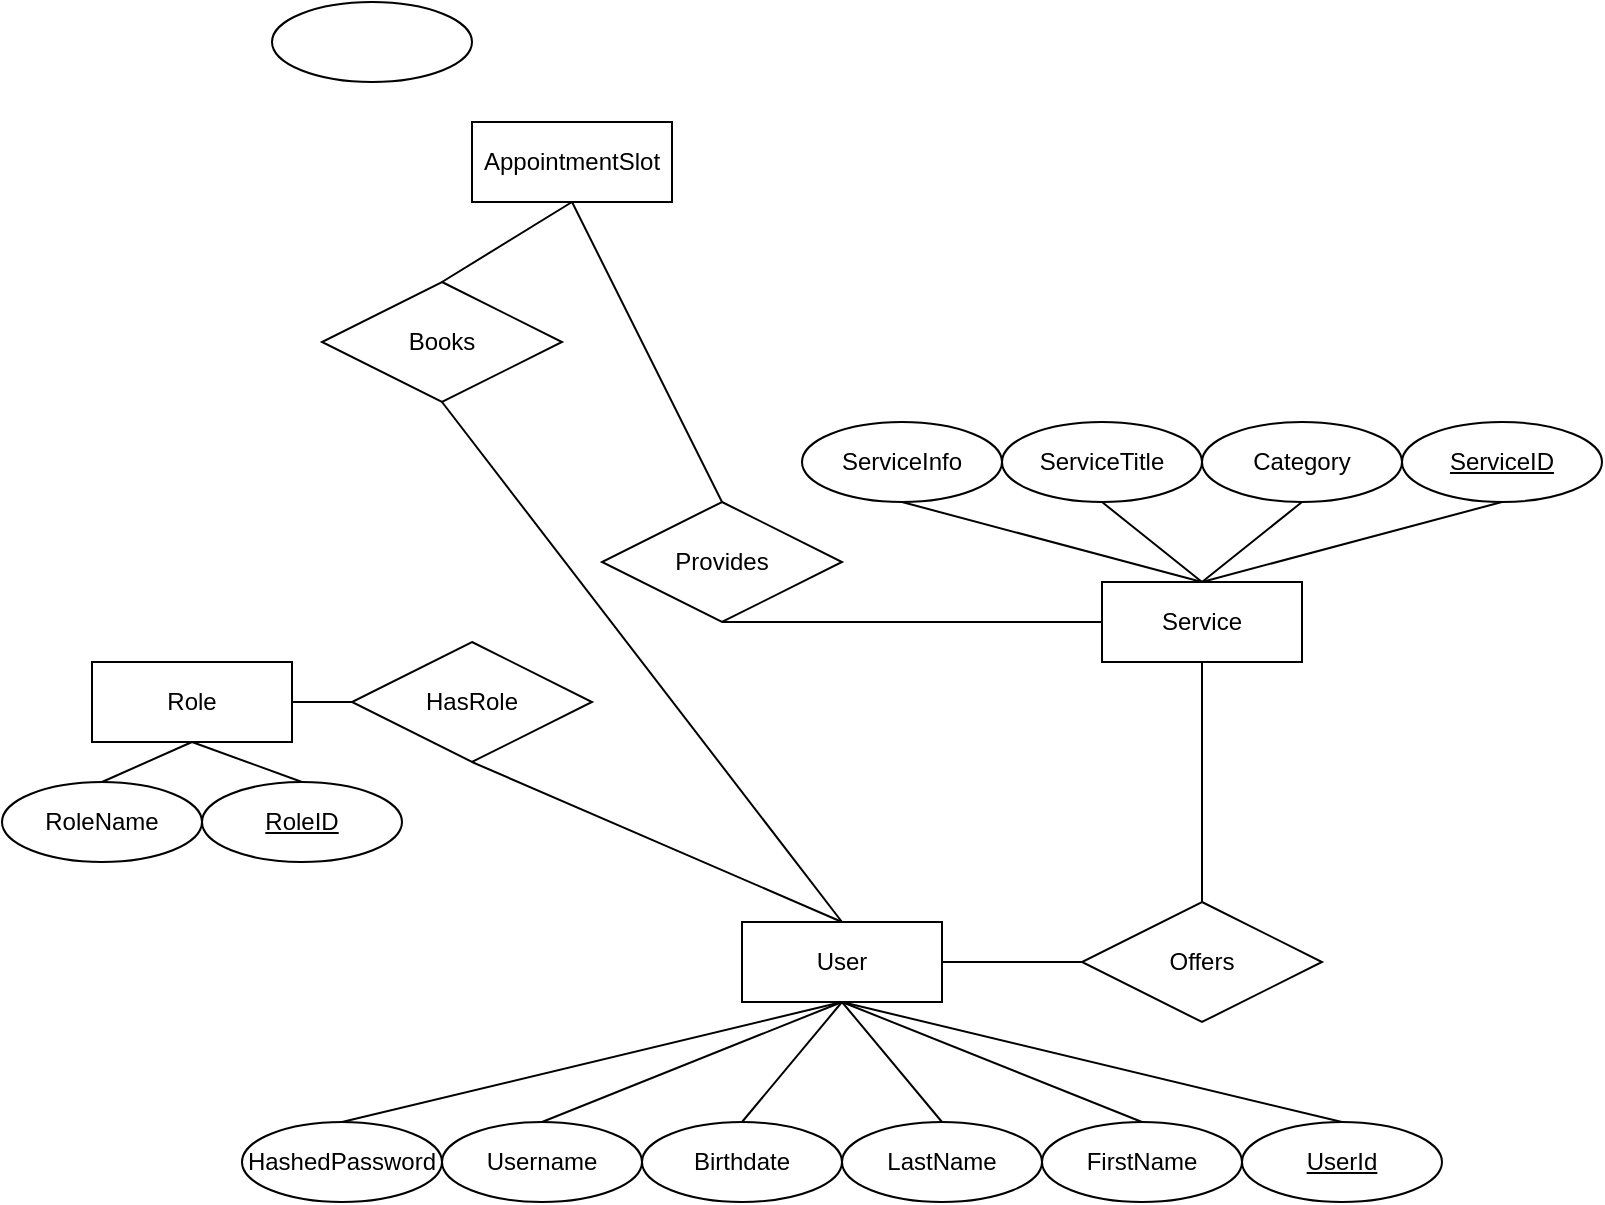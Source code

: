 <mxfile version="22.0.2" type="device">
  <diagram name="Page-1" id="R-vtYA2fxaq1COLgrQGK">
    <mxGraphModel dx="1217" dy="-599" grid="1" gridSize="10" guides="1" tooltips="1" connect="1" arrows="1" fold="1" page="1" pageScale="1" pageWidth="850" pageHeight="1100" math="0" shadow="0">
      <root>
        <mxCell id="0" />
        <mxCell id="1" parent="0" />
        <mxCell id="kdftYnHSVsV1p3vMMBTJ-1" value="User" style="whiteSpace=wrap;html=1;align=center;" vertex="1" parent="1">
          <mxGeometry x="375" y="1960" width="100" height="40" as="geometry" />
        </mxCell>
        <mxCell id="kdftYnHSVsV1p3vMMBTJ-2" value="Username" style="ellipse;whiteSpace=wrap;html=1;align=center;" vertex="1" parent="1">
          <mxGeometry x="225" y="2060" width="100" height="40" as="geometry" />
        </mxCell>
        <mxCell id="kdftYnHSVsV1p3vMMBTJ-3" value="FirstName" style="ellipse;whiteSpace=wrap;html=1;align=center;" vertex="1" parent="1">
          <mxGeometry x="525" y="2060" width="100" height="40" as="geometry" />
        </mxCell>
        <mxCell id="kdftYnHSVsV1p3vMMBTJ-4" value="LastName" style="ellipse;whiteSpace=wrap;html=1;align=center;" vertex="1" parent="1">
          <mxGeometry x="425" y="2060" width="100" height="40" as="geometry" />
        </mxCell>
        <mxCell id="kdftYnHSVsV1p3vMMBTJ-5" value="Birthdate" style="ellipse;whiteSpace=wrap;html=1;align=center;" vertex="1" parent="1">
          <mxGeometry x="325" y="2060" width="100" height="40" as="geometry" />
        </mxCell>
        <mxCell id="kdftYnHSVsV1p3vMMBTJ-6" value="HashedPassword" style="ellipse;whiteSpace=wrap;html=1;align=center;" vertex="1" parent="1">
          <mxGeometry x="125" y="2060" width="100" height="40" as="geometry" />
        </mxCell>
        <mxCell id="kdftYnHSVsV1p3vMMBTJ-7" value="UserId" style="ellipse;whiteSpace=wrap;html=1;align=center;fontStyle=4;" vertex="1" parent="1">
          <mxGeometry x="625" y="2060" width="100" height="40" as="geometry" />
        </mxCell>
        <mxCell id="kdftYnHSVsV1p3vMMBTJ-9" value="" style="endArrow=none;html=1;rounded=0;entryX=0.5;entryY=1;entryDx=0;entryDy=0;exitX=0.5;exitY=0;exitDx=0;exitDy=0;" edge="1" parent="1" source="kdftYnHSVsV1p3vMMBTJ-6" target="kdftYnHSVsV1p3vMMBTJ-1">
          <mxGeometry relative="1" as="geometry">
            <mxPoint x="365" y="2010" as="sourcePoint" />
            <mxPoint x="525" y="2010" as="targetPoint" />
          </mxGeometry>
        </mxCell>
        <mxCell id="kdftYnHSVsV1p3vMMBTJ-10" value="" style="endArrow=none;html=1;rounded=0;entryX=0.5;entryY=1;entryDx=0;entryDy=0;exitX=0.5;exitY=0;exitDx=0;exitDy=0;" edge="1" parent="1" source="kdftYnHSVsV1p3vMMBTJ-2" target="kdftYnHSVsV1p3vMMBTJ-1">
          <mxGeometry relative="1" as="geometry">
            <mxPoint x="365" y="2010" as="sourcePoint" />
            <mxPoint x="525" y="2010" as="targetPoint" />
          </mxGeometry>
        </mxCell>
        <mxCell id="kdftYnHSVsV1p3vMMBTJ-11" value="Role" style="whiteSpace=wrap;html=1;align=center;" vertex="1" parent="1">
          <mxGeometry x="50" y="1830" width="100" height="40" as="geometry" />
        </mxCell>
        <mxCell id="kdftYnHSVsV1p3vMMBTJ-12" value="RoleName" style="ellipse;whiteSpace=wrap;html=1;align=center;" vertex="1" parent="1">
          <mxGeometry x="5" y="1890" width="100" height="40" as="geometry" />
        </mxCell>
        <mxCell id="kdftYnHSVsV1p3vMMBTJ-13" value="RoleID" style="ellipse;whiteSpace=wrap;html=1;align=center;fontStyle=4;" vertex="1" parent="1">
          <mxGeometry x="105" y="1890" width="100" height="40" as="geometry" />
        </mxCell>
        <mxCell id="kdftYnHSVsV1p3vMMBTJ-14" value="HasRole" style="shape=rhombus;perimeter=rhombusPerimeter;whiteSpace=wrap;html=1;align=center;" vertex="1" parent="1">
          <mxGeometry x="180" y="1820" width="120" height="60" as="geometry" />
        </mxCell>
        <mxCell id="kdftYnHSVsV1p3vMMBTJ-15" value="" style="endArrow=none;html=1;rounded=0;exitX=0.5;exitY=1;exitDx=0;exitDy=0;entryX=0.5;entryY=0;entryDx=0;entryDy=0;" edge="1" parent="1" source="kdftYnHSVsV1p3vMMBTJ-14" target="kdftYnHSVsV1p3vMMBTJ-1">
          <mxGeometry relative="1" as="geometry">
            <mxPoint x="365" y="2010" as="sourcePoint" />
            <mxPoint x="525" y="2010" as="targetPoint" />
          </mxGeometry>
        </mxCell>
        <mxCell id="kdftYnHSVsV1p3vMMBTJ-16" value="" style="endArrow=none;html=1;rounded=0;entryX=0;entryY=0.5;entryDx=0;entryDy=0;exitX=1;exitY=0.5;exitDx=0;exitDy=0;" edge="1" parent="1" source="kdftYnHSVsV1p3vMMBTJ-11" target="kdftYnHSVsV1p3vMMBTJ-14">
          <mxGeometry relative="1" as="geometry">
            <mxPoint x="365" y="2010" as="sourcePoint" />
            <mxPoint x="525" y="2010" as="targetPoint" />
          </mxGeometry>
        </mxCell>
        <mxCell id="kdftYnHSVsV1p3vMMBTJ-17" value="Service" style="whiteSpace=wrap;html=1;align=center;" vertex="1" parent="1">
          <mxGeometry x="555" y="1790" width="100" height="40" as="geometry" />
        </mxCell>
        <mxCell id="kdftYnHSVsV1p3vMMBTJ-18" value="ServiceInfo" style="ellipse;whiteSpace=wrap;html=1;align=center;" vertex="1" parent="1">
          <mxGeometry x="405" y="1710" width="100" height="40" as="geometry" />
        </mxCell>
        <mxCell id="kdftYnHSVsV1p3vMMBTJ-19" value="ServiceTitle" style="ellipse;whiteSpace=wrap;html=1;align=center;" vertex="1" parent="1">
          <mxGeometry x="505" y="1710" width="100" height="40" as="geometry" />
        </mxCell>
        <mxCell id="kdftYnHSVsV1p3vMMBTJ-20" value="Category" style="ellipse;whiteSpace=wrap;html=1;align=center;" vertex="1" parent="1">
          <mxGeometry x="605" y="1710" width="100" height="40" as="geometry" />
        </mxCell>
        <mxCell id="kdftYnHSVsV1p3vMMBTJ-21" value="ServiceID" style="ellipse;whiteSpace=wrap;html=1;align=center;fontStyle=4;" vertex="1" parent="1">
          <mxGeometry x="705" y="1710" width="100" height="40" as="geometry" />
        </mxCell>
        <mxCell id="kdftYnHSVsV1p3vMMBTJ-22" value="" style="endArrow=none;html=1;rounded=0;entryX=0.5;entryY=0;entryDx=0;entryDy=0;exitX=0.5;exitY=1;exitDx=0;exitDy=0;" edge="1" parent="1" source="kdftYnHSVsV1p3vMMBTJ-18" target="kdftYnHSVsV1p3vMMBTJ-17">
          <mxGeometry relative="1" as="geometry">
            <mxPoint x="345" y="1930" as="sourcePoint" />
            <mxPoint x="505" y="1930" as="targetPoint" />
          </mxGeometry>
        </mxCell>
        <mxCell id="kdftYnHSVsV1p3vMMBTJ-23" value="" style="endArrow=none;html=1;rounded=0;entryX=0.5;entryY=0;entryDx=0;entryDy=0;exitX=0.5;exitY=1;exitDx=0;exitDy=0;" edge="1" parent="1" source="kdftYnHSVsV1p3vMMBTJ-19" target="kdftYnHSVsV1p3vMMBTJ-17">
          <mxGeometry relative="1" as="geometry">
            <mxPoint x="345" y="1930" as="sourcePoint" />
            <mxPoint x="505" y="1930" as="targetPoint" />
          </mxGeometry>
        </mxCell>
        <mxCell id="kdftYnHSVsV1p3vMMBTJ-24" value="" style="endArrow=none;html=1;rounded=0;entryX=0.5;entryY=0;entryDx=0;entryDy=0;exitX=0.5;exitY=1;exitDx=0;exitDy=0;" edge="1" parent="1" source="kdftYnHSVsV1p3vMMBTJ-20" target="kdftYnHSVsV1p3vMMBTJ-17">
          <mxGeometry relative="1" as="geometry">
            <mxPoint x="345" y="1930" as="sourcePoint" />
            <mxPoint x="505" y="1930" as="targetPoint" />
          </mxGeometry>
        </mxCell>
        <mxCell id="kdftYnHSVsV1p3vMMBTJ-25" value="" style="endArrow=none;html=1;rounded=0;entryX=0.5;entryY=1;entryDx=0;entryDy=0;exitX=0.5;exitY=0;exitDx=0;exitDy=0;" edge="1" parent="1" source="kdftYnHSVsV1p3vMMBTJ-17" target="kdftYnHSVsV1p3vMMBTJ-21">
          <mxGeometry relative="1" as="geometry">
            <mxPoint x="345" y="1930" as="sourcePoint" />
            <mxPoint x="505" y="1930" as="targetPoint" />
          </mxGeometry>
        </mxCell>
        <mxCell id="kdftYnHSVsV1p3vMMBTJ-26" value="" style="endArrow=none;html=1;rounded=0;entryX=0.5;entryY=0;entryDx=0;entryDy=0;exitX=0.5;exitY=1;exitDx=0;exitDy=0;" edge="1" parent="1" source="kdftYnHSVsV1p3vMMBTJ-1" target="kdftYnHSVsV1p3vMMBTJ-5">
          <mxGeometry relative="1" as="geometry">
            <mxPoint x="345" y="1930" as="sourcePoint" />
            <mxPoint x="505" y="1930" as="targetPoint" />
          </mxGeometry>
        </mxCell>
        <mxCell id="kdftYnHSVsV1p3vMMBTJ-27" value="" style="endArrow=none;html=1;rounded=0;entryX=0.5;entryY=0;entryDx=0;entryDy=0;exitX=0.5;exitY=1;exitDx=0;exitDy=0;" edge="1" parent="1" source="kdftYnHSVsV1p3vMMBTJ-1" target="kdftYnHSVsV1p3vMMBTJ-4">
          <mxGeometry relative="1" as="geometry">
            <mxPoint x="345" y="1930" as="sourcePoint" />
            <mxPoint x="505" y="1930" as="targetPoint" />
          </mxGeometry>
        </mxCell>
        <mxCell id="kdftYnHSVsV1p3vMMBTJ-28" value="" style="endArrow=none;html=1;rounded=0;entryX=0.5;entryY=0;entryDx=0;entryDy=0;exitX=0.5;exitY=1;exitDx=0;exitDy=0;" edge="1" parent="1" source="kdftYnHSVsV1p3vMMBTJ-1" target="kdftYnHSVsV1p3vMMBTJ-3">
          <mxGeometry relative="1" as="geometry">
            <mxPoint x="345" y="1930" as="sourcePoint" />
            <mxPoint x="505" y="1930" as="targetPoint" />
          </mxGeometry>
        </mxCell>
        <mxCell id="kdftYnHSVsV1p3vMMBTJ-29" value="" style="endArrow=none;html=1;rounded=0;entryX=0.5;entryY=0;entryDx=0;entryDy=0;exitX=0.5;exitY=1;exitDx=0;exitDy=0;" edge="1" parent="1" source="kdftYnHSVsV1p3vMMBTJ-1" target="kdftYnHSVsV1p3vMMBTJ-7">
          <mxGeometry relative="1" as="geometry">
            <mxPoint x="345" y="1930" as="sourcePoint" />
            <mxPoint x="505" y="1930" as="targetPoint" />
          </mxGeometry>
        </mxCell>
        <mxCell id="kdftYnHSVsV1p3vMMBTJ-30" value="Offers" style="shape=rhombus;perimeter=rhombusPerimeter;whiteSpace=wrap;html=1;align=center;" vertex="1" parent="1">
          <mxGeometry x="545" y="1950" width="120" height="60" as="geometry" />
        </mxCell>
        <mxCell id="kdftYnHSVsV1p3vMMBTJ-31" value="" style="endArrow=none;html=1;rounded=0;entryX=0;entryY=0.5;entryDx=0;entryDy=0;exitX=1;exitY=0.5;exitDx=0;exitDy=0;" edge="1" parent="1" source="kdftYnHSVsV1p3vMMBTJ-1" target="kdftYnHSVsV1p3vMMBTJ-30">
          <mxGeometry relative="1" as="geometry">
            <mxPoint x="345" y="1930" as="sourcePoint" />
            <mxPoint x="505" y="1930" as="targetPoint" />
          </mxGeometry>
        </mxCell>
        <mxCell id="kdftYnHSVsV1p3vMMBTJ-32" value="" style="endArrow=none;html=1;rounded=0;entryX=0.5;entryY=1;entryDx=0;entryDy=0;exitX=0.5;exitY=0;exitDx=0;exitDy=0;" edge="1" parent="1" source="kdftYnHSVsV1p3vMMBTJ-30" target="kdftYnHSVsV1p3vMMBTJ-17">
          <mxGeometry relative="1" as="geometry">
            <mxPoint x="345" y="1930" as="sourcePoint" />
            <mxPoint x="505" y="1930" as="targetPoint" />
          </mxGeometry>
        </mxCell>
        <mxCell id="kdftYnHSVsV1p3vMMBTJ-33" value="" style="endArrow=none;html=1;rounded=0;entryX=0.5;entryY=1;entryDx=0;entryDy=0;exitX=0.5;exitY=0;exitDx=0;exitDy=0;" edge="1" parent="1" source="kdftYnHSVsV1p3vMMBTJ-12" target="kdftYnHSVsV1p3vMMBTJ-11">
          <mxGeometry relative="1" as="geometry">
            <mxPoint x="285" y="1860" as="sourcePoint" />
            <mxPoint x="445" y="1860" as="targetPoint" />
          </mxGeometry>
        </mxCell>
        <mxCell id="kdftYnHSVsV1p3vMMBTJ-34" value="" style="endArrow=none;html=1;rounded=0;entryX=0.5;entryY=1;entryDx=0;entryDy=0;exitX=0.5;exitY=0;exitDx=0;exitDy=0;" edge="1" parent="1" source="kdftYnHSVsV1p3vMMBTJ-13" target="kdftYnHSVsV1p3vMMBTJ-11">
          <mxGeometry relative="1" as="geometry">
            <mxPoint x="285" y="1860" as="sourcePoint" />
            <mxPoint x="445" y="1860" as="targetPoint" />
          </mxGeometry>
        </mxCell>
        <mxCell id="kdftYnHSVsV1p3vMMBTJ-35" value="AppointmentSlot" style="whiteSpace=wrap;html=1;align=center;" vertex="1" parent="1">
          <mxGeometry x="240" y="1560" width="100" height="40" as="geometry" />
        </mxCell>
        <mxCell id="kdftYnHSVsV1p3vMMBTJ-36" value="Books" style="shape=rhombus;perimeter=rhombusPerimeter;whiteSpace=wrap;html=1;align=center;" vertex="1" parent="1">
          <mxGeometry x="165" y="1640" width="120" height="60" as="geometry" />
        </mxCell>
        <mxCell id="kdftYnHSVsV1p3vMMBTJ-37" value="Provides" style="shape=rhombus;perimeter=rhombusPerimeter;whiteSpace=wrap;html=1;align=center;" vertex="1" parent="1">
          <mxGeometry x="305" y="1750" width="120" height="60" as="geometry" />
        </mxCell>
        <mxCell id="kdftYnHSVsV1p3vMMBTJ-38" value="" style="endArrow=none;html=1;rounded=0;entryX=0.5;entryY=1;entryDx=0;entryDy=0;exitX=0.5;exitY=0;exitDx=0;exitDy=0;" edge="1" parent="1" source="kdftYnHSVsV1p3vMMBTJ-37" target="kdftYnHSVsV1p3vMMBTJ-35">
          <mxGeometry relative="1" as="geometry">
            <mxPoint x="230" y="1660" as="sourcePoint" />
            <mxPoint x="500" y="1760" as="targetPoint" />
          </mxGeometry>
        </mxCell>
        <mxCell id="kdftYnHSVsV1p3vMMBTJ-39" value="" style="endArrow=none;html=1;rounded=0;exitX=0.5;exitY=0;exitDx=0;exitDy=0;entryX=0.5;entryY=1;entryDx=0;entryDy=0;" edge="1" parent="1" source="kdftYnHSVsV1p3vMMBTJ-36" target="kdftYnHSVsV1p3vMMBTJ-35">
          <mxGeometry relative="1" as="geometry">
            <mxPoint x="340" y="1760" as="sourcePoint" />
            <mxPoint x="500" y="1760" as="targetPoint" />
          </mxGeometry>
        </mxCell>
        <mxCell id="kdftYnHSVsV1p3vMMBTJ-40" value="" style="endArrow=none;html=1;rounded=0;exitX=0.5;exitY=1;exitDx=0;exitDy=0;entryX=0;entryY=0.5;entryDx=0;entryDy=0;" edge="1" parent="1" source="kdftYnHSVsV1p3vMMBTJ-37" target="kdftYnHSVsV1p3vMMBTJ-17">
          <mxGeometry relative="1" as="geometry">
            <mxPoint x="340" y="1760" as="sourcePoint" />
            <mxPoint x="500" y="1760" as="targetPoint" />
          </mxGeometry>
        </mxCell>
        <mxCell id="kdftYnHSVsV1p3vMMBTJ-41" value="" style="endArrow=none;html=1;rounded=0;entryX=0.5;entryY=1;entryDx=0;entryDy=0;exitX=0.5;exitY=0;exitDx=0;exitDy=0;" edge="1" parent="1" source="kdftYnHSVsV1p3vMMBTJ-1" target="kdftYnHSVsV1p3vMMBTJ-36">
          <mxGeometry relative="1" as="geometry">
            <mxPoint x="340" y="1860" as="sourcePoint" />
            <mxPoint x="500" y="1860" as="targetPoint" />
          </mxGeometry>
        </mxCell>
        <mxCell id="kdftYnHSVsV1p3vMMBTJ-42" value="&amp;nbsp;" style="ellipse;whiteSpace=wrap;html=1;align=center;" vertex="1" parent="1">
          <mxGeometry x="140" y="1500" width="100" height="40" as="geometry" />
        </mxCell>
      </root>
    </mxGraphModel>
  </diagram>
</mxfile>

